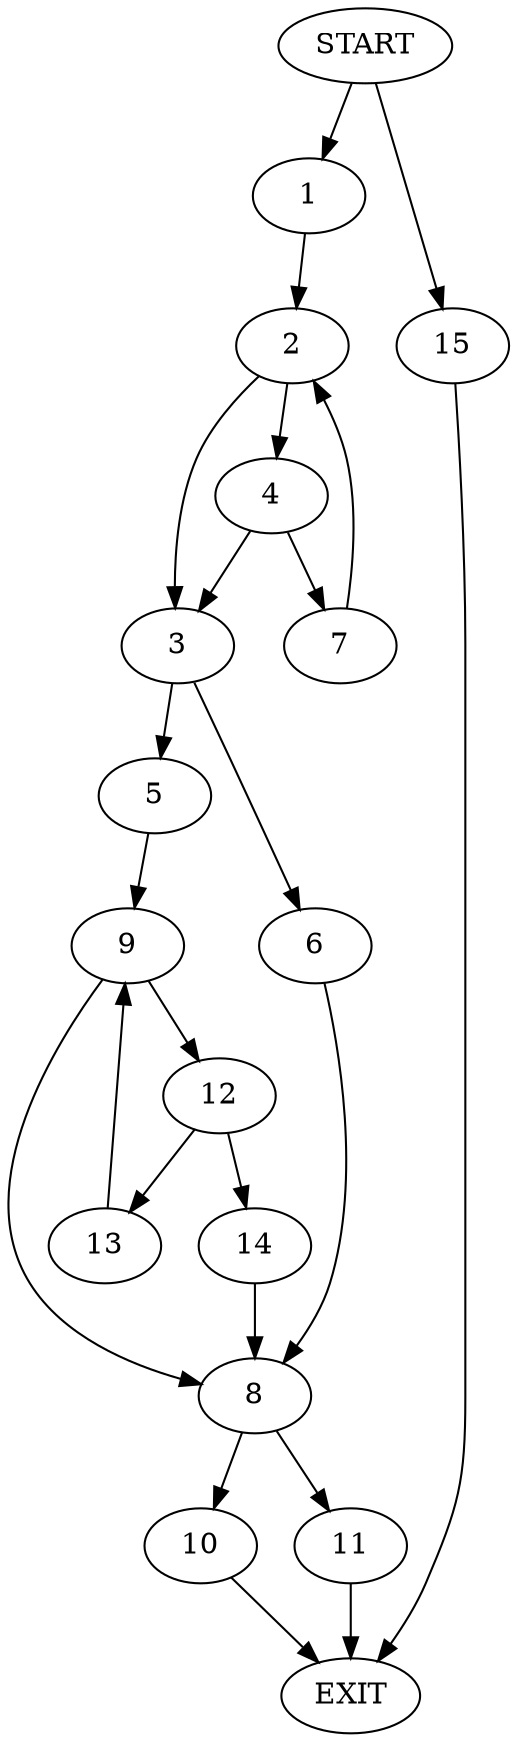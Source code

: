 digraph {
0 [label="START"]
16 [label="EXIT"]
0 -> 1
1 -> 2
2 -> 3
2 -> 4
3 -> 5
3 -> 6
4 -> 3
4 -> 7
7 -> 2
6 -> 8
5 -> 9
8 -> 10
8 -> 11
9 -> 12
9 -> 8
12 -> 13
12 -> 14
14 -> 8
13 -> 9
11 -> 16
10 -> 16
0 -> 15
15 -> 16
}
